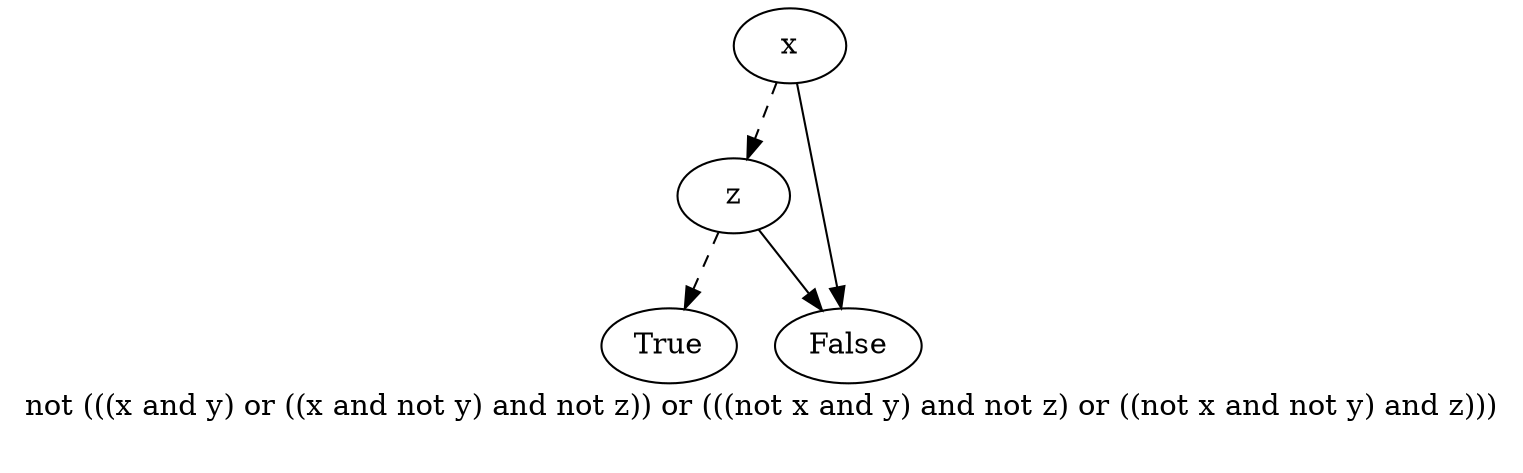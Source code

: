 digraph{
label="not (((x and y) or ((x and not y) and not z)) or (((not x and y) and not z) or ((not x and not y) and z)))\n\n"
2746076255632[label=x]2746076256912[label="z
"]
2746076255632 -> 2746076256912[style=dashed label="" fontcolor = gray]
2746076257232[label="True
"]
2746076256912 -> 2746076257232[style=dashed label="" fontcolor = gray]
2746076256752[label="False
"]
2746076256912 -> 2746076256752 [label="" fontcolor = gray]
2746076256752[label="False
"]
2746076255632 -> 2746076256752 [label="" fontcolor = gray]
}